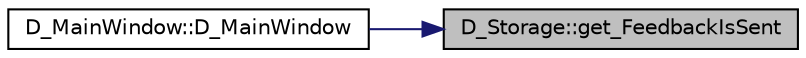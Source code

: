 digraph "D_Storage::get_FeedbackIsSent"
{
 // LATEX_PDF_SIZE
  edge [fontname="Helvetica",fontsize="10",labelfontname="Helvetica",labelfontsize="10"];
  node [fontname="Helvetica",fontsize="10",shape=record];
  rankdir="RL";
  Node1 [label="D_Storage::get_FeedbackIsSent",height=0.2,width=0.4,color="black", fillcolor="grey75", style="filled", fontcolor="black",tooltip=" "];
  Node1 -> Node2 [dir="back",color="midnightblue",fontsize="10",style="solid",fontname="Helvetica"];
  Node2 [label="D_MainWindow::D_MainWindow",height=0.2,width=0.4,color="black", fillcolor="white", style="filled",URL="$class_d___main_window.html#aa7bcc1e1cab4b2dacd26ae554b717bda",tooltip=" "];
}
